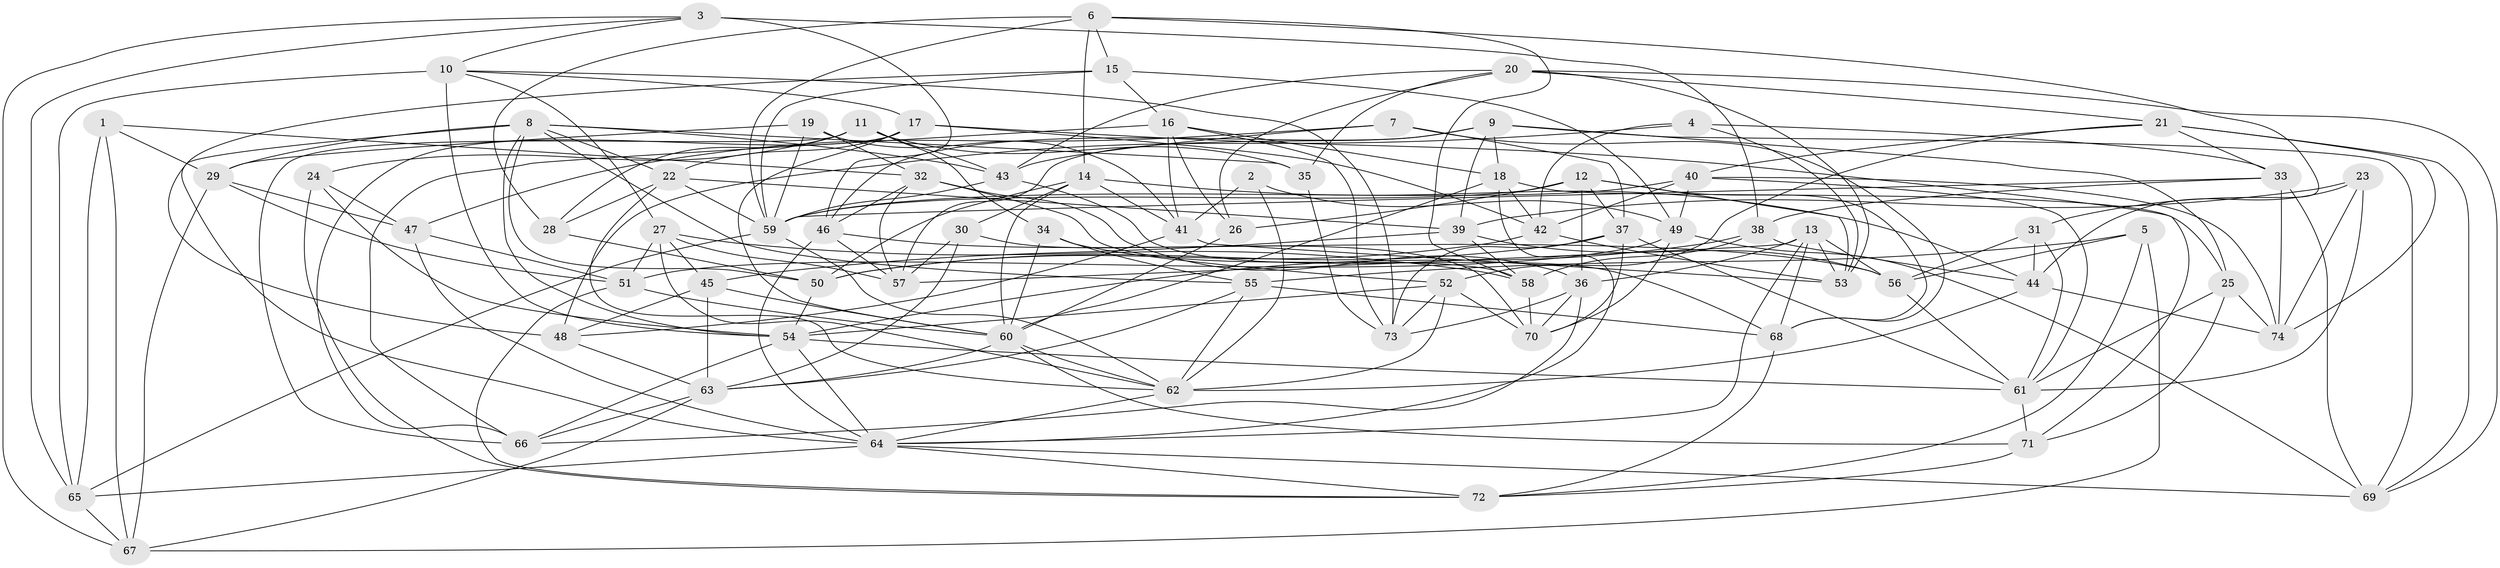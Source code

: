 // original degree distribution, {4: 1.0}
// Generated by graph-tools (version 1.1) at 2025/27/03/09/25 03:27:02]
// undirected, 74 vertices, 215 edges
graph export_dot {
graph [start="1"]
  node [color=gray90,style=filled];
  1;
  2;
  3;
  4;
  5;
  6;
  7;
  8;
  9;
  10;
  11;
  12;
  13;
  14;
  15;
  16;
  17;
  18;
  19;
  20;
  21;
  22;
  23;
  24;
  25;
  26;
  27;
  28;
  29;
  30;
  31;
  32;
  33;
  34;
  35;
  36;
  37;
  38;
  39;
  40;
  41;
  42;
  43;
  44;
  45;
  46;
  47;
  48;
  49;
  50;
  51;
  52;
  53;
  54;
  55;
  56;
  57;
  58;
  59;
  60;
  61;
  62;
  63;
  64;
  65;
  66;
  67;
  68;
  69;
  70;
  71;
  72;
  73;
  74;
  1 -- 29 [weight=1.0];
  1 -- 32 [weight=1.0];
  1 -- 65 [weight=1.0];
  1 -- 67 [weight=1.0];
  2 -- 41 [weight=1.0];
  2 -- 49 [weight=1.0];
  2 -- 62 [weight=2.0];
  3 -- 10 [weight=1.0];
  3 -- 38 [weight=2.0];
  3 -- 46 [weight=1.0];
  3 -- 65 [weight=1.0];
  3 -- 67 [weight=1.0];
  4 -- 33 [weight=1.0];
  4 -- 42 [weight=1.0];
  4 -- 48 [weight=1.0];
  4 -- 53 [weight=1.0];
  5 -- 55 [weight=1.0];
  5 -- 56 [weight=1.0];
  5 -- 67 [weight=1.0];
  5 -- 72 [weight=1.0];
  6 -- 14 [weight=1.0];
  6 -- 15 [weight=1.0];
  6 -- 28 [weight=1.0];
  6 -- 31 [weight=1.0];
  6 -- 58 [weight=1.0];
  6 -- 59 [weight=1.0];
  7 -- 37 [weight=1.0];
  7 -- 43 [weight=1.0];
  7 -- 47 [weight=1.0];
  7 -- 68 [weight=1.0];
  8 -- 22 [weight=1.0];
  8 -- 29 [weight=1.0];
  8 -- 35 [weight=1.0];
  8 -- 43 [weight=1.0];
  8 -- 50 [weight=1.0];
  8 -- 54 [weight=1.0];
  8 -- 55 [weight=1.0];
  8 -- 64 [weight=1.0];
  9 -- 18 [weight=1.0];
  9 -- 25 [weight=1.0];
  9 -- 39 [weight=1.0];
  9 -- 46 [weight=1.0];
  9 -- 57 [weight=1.0];
  9 -- 69 [weight=1.0];
  10 -- 17 [weight=1.0];
  10 -- 27 [weight=1.0];
  10 -- 54 [weight=1.0];
  10 -- 65 [weight=1.0];
  10 -- 73 [weight=1.0];
  11 -- 24 [weight=1.0];
  11 -- 28 [weight=1.0];
  11 -- 34 [weight=1.0];
  11 -- 35 [weight=1.0];
  11 -- 43 [weight=1.0];
  11 -- 66 [weight=1.0];
  12 -- 26 [weight=1.0];
  12 -- 36 [weight=1.0];
  12 -- 37 [weight=1.0];
  12 -- 53 [weight=1.0];
  12 -- 59 [weight=1.0];
  12 -- 68 [weight=1.0];
  13 -- 36 [weight=1.0];
  13 -- 53 [weight=1.0];
  13 -- 56 [weight=1.0];
  13 -- 57 [weight=1.0];
  13 -- 64 [weight=1.0];
  13 -- 68 [weight=1.0];
  14 -- 30 [weight=1.0];
  14 -- 41 [weight=1.0];
  14 -- 44 [weight=1.0];
  14 -- 50 [weight=1.0];
  14 -- 60 [weight=1.0];
  15 -- 16 [weight=1.0];
  15 -- 48 [weight=2.0];
  15 -- 49 [weight=1.0];
  15 -- 59 [weight=1.0];
  16 -- 18 [weight=1.0];
  16 -- 26 [weight=1.0];
  16 -- 41 [weight=1.0];
  16 -- 66 [weight=1.0];
  16 -- 73 [weight=1.0];
  17 -- 22 [weight=1.0];
  17 -- 42 [weight=1.0];
  17 -- 60 [weight=1.0];
  17 -- 66 [weight=1.0];
  17 -- 71 [weight=1.0];
  18 -- 25 [weight=1.0];
  18 -- 42 [weight=1.0];
  18 -- 60 [weight=1.0];
  18 -- 64 [weight=1.0];
  19 -- 29 [weight=1.0];
  19 -- 32 [weight=1.0];
  19 -- 41 [weight=1.0];
  19 -- 59 [weight=1.0];
  20 -- 21 [weight=1.0];
  20 -- 26 [weight=1.0];
  20 -- 35 [weight=1.0];
  20 -- 43 [weight=1.0];
  20 -- 53 [weight=1.0];
  20 -- 69 [weight=1.0];
  21 -- 33 [weight=1.0];
  21 -- 40 [weight=1.0];
  21 -- 52 [weight=1.0];
  21 -- 69 [weight=1.0];
  21 -- 74 [weight=1.0];
  22 -- 28 [weight=1.0];
  22 -- 39 [weight=1.0];
  22 -- 59 [weight=1.0];
  22 -- 62 [weight=1.0];
  23 -- 39 [weight=1.0];
  23 -- 44 [weight=1.0];
  23 -- 61 [weight=1.0];
  23 -- 74 [weight=1.0];
  24 -- 47 [weight=2.0];
  24 -- 54 [weight=2.0];
  24 -- 72 [weight=1.0];
  25 -- 61 [weight=1.0];
  25 -- 71 [weight=2.0];
  25 -- 74 [weight=1.0];
  26 -- 60 [weight=1.0];
  27 -- 45 [weight=1.0];
  27 -- 51 [weight=1.0];
  27 -- 57 [weight=1.0];
  27 -- 58 [weight=1.0];
  27 -- 62 [weight=1.0];
  28 -- 50 [weight=1.0];
  29 -- 47 [weight=1.0];
  29 -- 51 [weight=1.0];
  29 -- 67 [weight=1.0];
  30 -- 57 [weight=1.0];
  30 -- 63 [weight=1.0];
  30 -- 70 [weight=1.0];
  31 -- 44 [weight=1.0];
  31 -- 56 [weight=1.0];
  31 -- 61 [weight=1.0];
  32 -- 36 [weight=1.0];
  32 -- 46 [weight=1.0];
  32 -- 57 [weight=1.0];
  32 -- 58 [weight=1.0];
  33 -- 38 [weight=1.0];
  33 -- 59 [weight=1.0];
  33 -- 69 [weight=1.0];
  33 -- 74 [weight=1.0];
  34 -- 52 [weight=1.0];
  34 -- 55 [weight=1.0];
  34 -- 60 [weight=1.0];
  35 -- 73 [weight=1.0];
  36 -- 66 [weight=1.0];
  36 -- 70 [weight=1.0];
  36 -- 73 [weight=1.0];
  37 -- 50 [weight=1.0];
  37 -- 61 [weight=1.0];
  37 -- 70 [weight=1.0];
  37 -- 73 [weight=1.0];
  38 -- 44 [weight=1.0];
  38 -- 54 [weight=1.0];
  38 -- 58 [weight=1.0];
  39 -- 45 [weight=1.0];
  39 -- 56 [weight=1.0];
  39 -- 58 [weight=1.0];
  40 -- 42 [weight=1.0];
  40 -- 49 [weight=1.0];
  40 -- 59 [weight=1.0];
  40 -- 61 [weight=1.0];
  40 -- 74 [weight=1.0];
  41 -- 48 [weight=1.0];
  41 -- 53 [weight=1.0];
  42 -- 50 [weight=1.0];
  42 -- 53 [weight=1.0];
  43 -- 59 [weight=1.0];
  43 -- 68 [weight=1.0];
  44 -- 62 [weight=1.0];
  44 -- 74 [weight=1.0];
  45 -- 48 [weight=1.0];
  45 -- 60 [weight=1.0];
  45 -- 63 [weight=2.0];
  46 -- 56 [weight=1.0];
  46 -- 57 [weight=1.0];
  46 -- 64 [weight=1.0];
  47 -- 51 [weight=1.0];
  47 -- 64 [weight=1.0];
  48 -- 63 [weight=1.0];
  49 -- 51 [weight=1.0];
  49 -- 69 [weight=1.0];
  49 -- 70 [weight=1.0];
  50 -- 54 [weight=1.0];
  51 -- 60 [weight=1.0];
  51 -- 72 [weight=1.0];
  52 -- 54 [weight=1.0];
  52 -- 62 [weight=1.0];
  52 -- 70 [weight=1.0];
  52 -- 73 [weight=1.0];
  54 -- 61 [weight=1.0];
  54 -- 64 [weight=1.0];
  54 -- 66 [weight=1.0];
  55 -- 62 [weight=1.0];
  55 -- 63 [weight=1.0];
  55 -- 68 [weight=1.0];
  56 -- 61 [weight=1.0];
  58 -- 70 [weight=1.0];
  59 -- 62 [weight=1.0];
  59 -- 65 [weight=1.0];
  60 -- 62 [weight=1.0];
  60 -- 63 [weight=1.0];
  60 -- 71 [weight=1.0];
  61 -- 71 [weight=1.0];
  62 -- 64 [weight=1.0];
  63 -- 66 [weight=1.0];
  63 -- 67 [weight=1.0];
  64 -- 65 [weight=1.0];
  64 -- 69 [weight=1.0];
  64 -- 72 [weight=1.0];
  65 -- 67 [weight=1.0];
  68 -- 72 [weight=1.0];
  71 -- 72 [weight=1.0];
}
